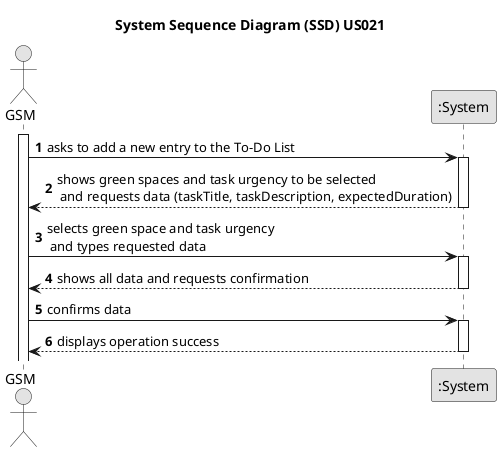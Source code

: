 @startuml
skinparam monochrome true
skinparam packageStyle rectangle
skinparam shadowing false

title System Sequence Diagram (SSD) US021

autonumber

actor "GSM" as Employee
participant ":System" as System
activate Employee

    Employee -> System : asks to add a new entry to the To-Do List
    activate System

        System --> Employee : shows green spaces and task urgency to be selected\n and requests data (taskTitle, taskDescription, expectedDuration)
    deactivate System

    Employee -> System : selects green space and task urgency\n and types requested data
    activate System

        System --> Employee : shows all data and requests confirmation
    deactivate System

    Employee -> System : confirms data
    activate System

        System --> Employee : displays operation success
    deactivate System

@enduml